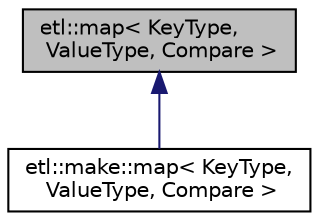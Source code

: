 digraph "etl::map&lt; KeyType, ValueType, Compare &gt;"
{
  edge [fontname="Helvetica",fontsize="10",labelfontname="Helvetica",labelfontsize="10"];
  node [fontname="Helvetica",fontsize="10",shape=record];
  Node0 [label="etl::map\< KeyType,\l ValueType, Compare \>",height=0.2,width=0.4,color="black", fillcolor="grey75", style="filled", fontcolor="black"];
  Node0 -> Node1 [dir="back",color="midnightblue",fontsize="10",style="solid",fontname="Helvetica"];
  Node1 [label="etl::make::map\< KeyType,\l ValueType, Compare \>",height=0.2,width=0.4,color="black", fillcolor="white", style="filled",URL="$classetl_1_1make_1_1map.html"];
}

